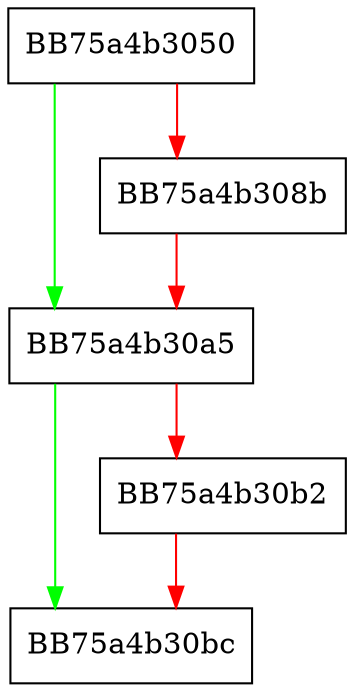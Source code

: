digraph NtfsIndexEntryIterator {
  node [shape="box"];
  graph [splines=ortho];
  BB75a4b3050 -> BB75a4b30a5 [color="green"];
  BB75a4b3050 -> BB75a4b308b [color="red"];
  BB75a4b308b -> BB75a4b30a5 [color="red"];
  BB75a4b30a5 -> BB75a4b30bc [color="green"];
  BB75a4b30a5 -> BB75a4b30b2 [color="red"];
  BB75a4b30b2 -> BB75a4b30bc [color="red"];
}